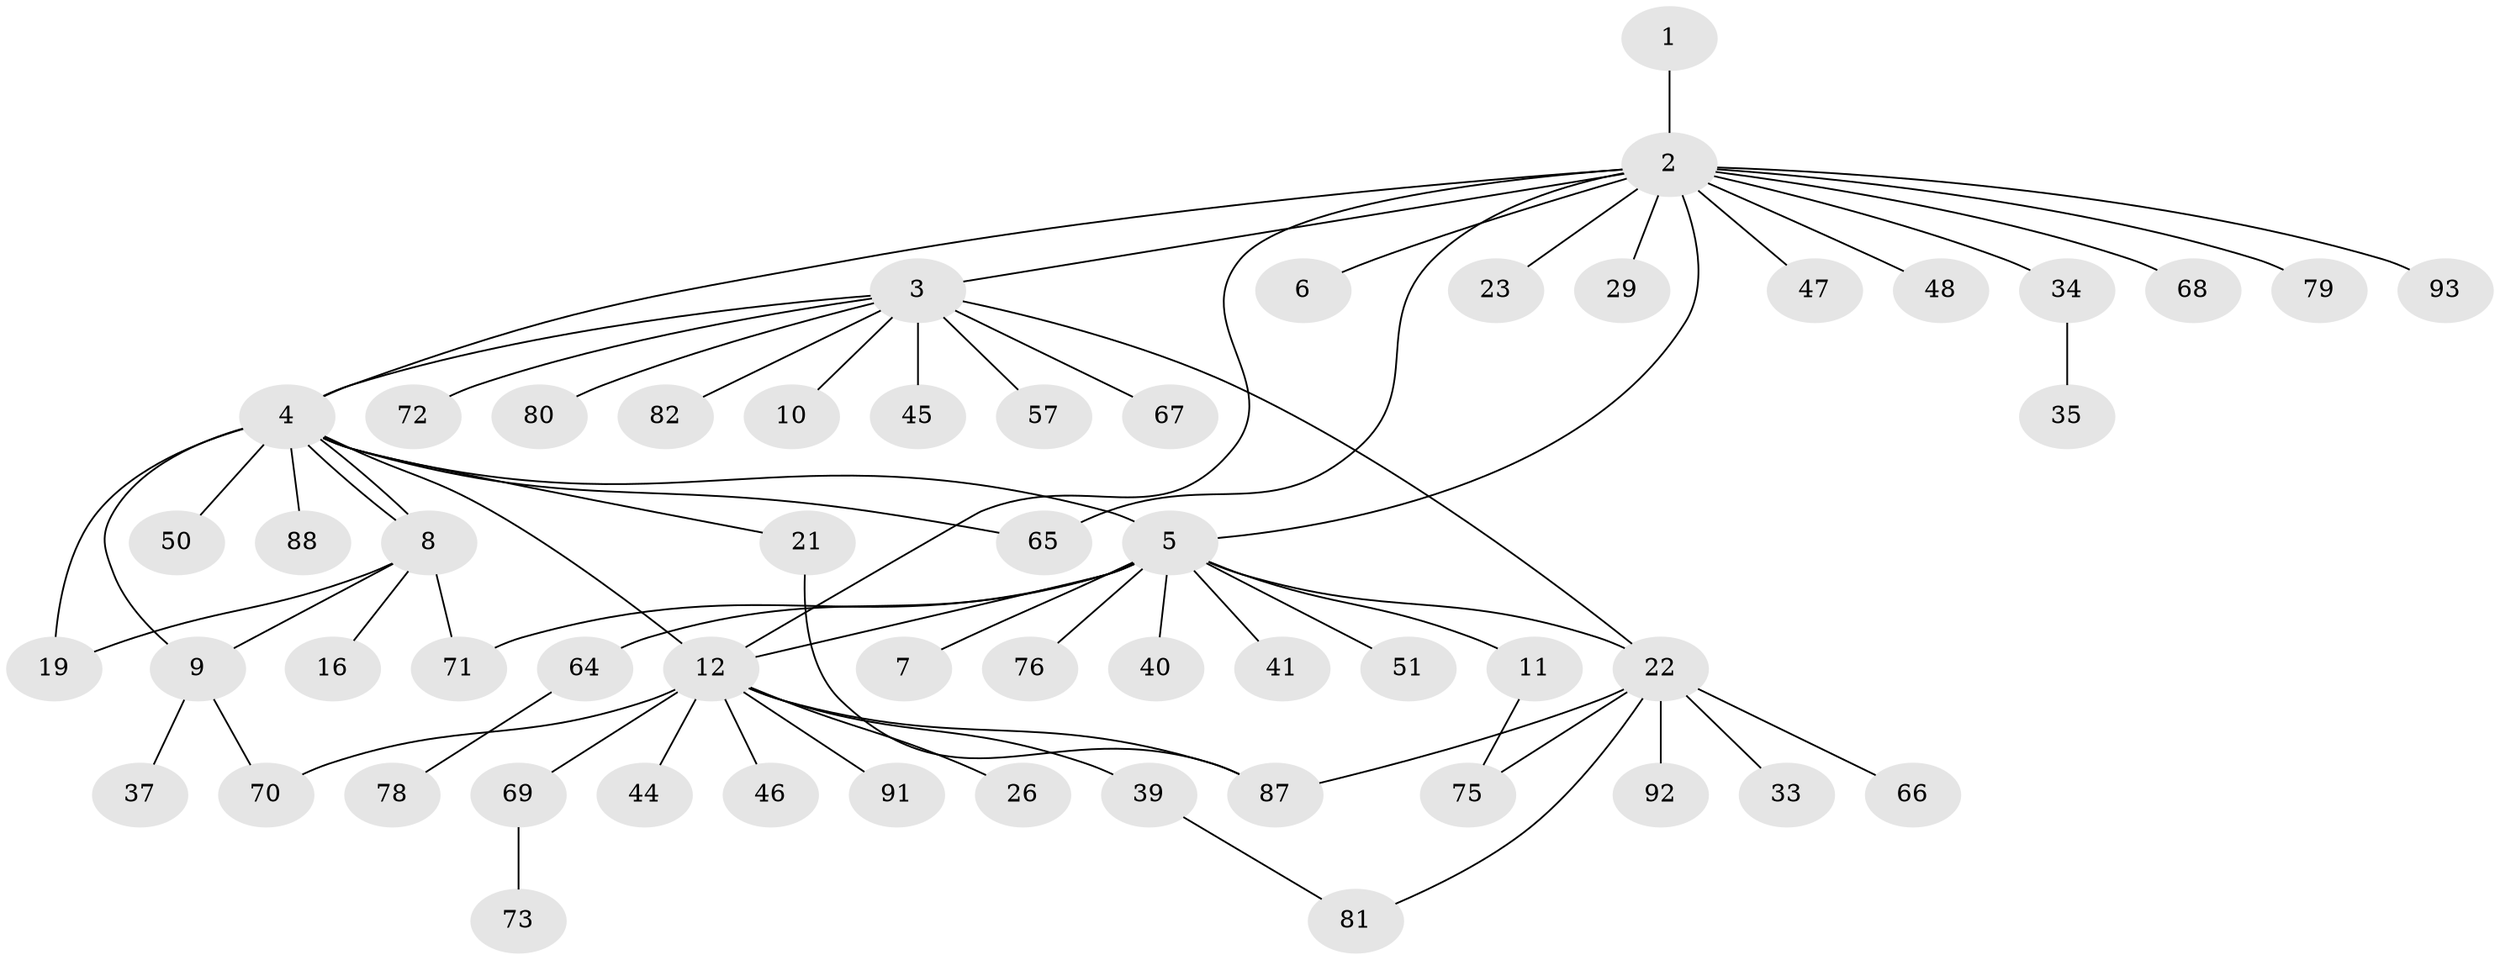 // original degree distribution, {1: 0.5319148936170213, 16: 0.010638297872340425, 11: 0.010638297872340425, 8: 0.02127659574468085, 15: 0.010638297872340425, 2: 0.2978723404255319, 4: 0.02127659574468085, 7: 0.010638297872340425, 9: 0.02127659574468085, 5: 0.031914893617021274, 6: 0.010638297872340425, 3: 0.02127659574468085}
// Generated by graph-tools (version 1.1) at 2025/18/03/04/25 18:18:25]
// undirected, 56 vertices, 70 edges
graph export_dot {
graph [start="1"]
  node [color=gray90,style=filled];
  1;
  2 [super="+17+74+14"];
  3 [super="+90"];
  4 [super="+43"];
  5 [super="+18+30+24+31"];
  6 [super="+27"];
  7 [super="+38+25+28"];
  8 [super="+84+13"];
  9;
  10 [super="+86"];
  11 [super="+36"];
  12 [super="+15+20+56"];
  16;
  19;
  21;
  22 [super="+61+32"];
  23;
  26;
  29;
  33;
  34;
  35;
  37;
  39;
  40;
  41;
  44;
  45;
  46;
  47;
  48 [super="+60"];
  50;
  51;
  57;
  64;
  65;
  66;
  67;
  68 [super="+77"];
  69;
  70;
  71;
  72;
  73;
  75;
  76;
  78;
  79;
  80;
  81;
  82;
  87;
  88;
  91;
  92;
  93;
  1 -- 2;
  2 -- 3 [weight=2];
  2 -- 5 [weight=2];
  2 -- 6;
  2 -- 12;
  2 -- 23;
  2 -- 29;
  2 -- 34;
  2 -- 47;
  2 -- 48;
  2 -- 65;
  2 -- 68;
  2 -- 93;
  2 -- 79;
  2 -- 4;
  3 -- 4;
  3 -- 10;
  3 -- 45;
  3 -- 57;
  3 -- 67;
  3 -- 72;
  3 -- 80;
  3 -- 82;
  3 -- 22;
  4 -- 5;
  4 -- 8;
  4 -- 8;
  4 -- 19;
  4 -- 21;
  4 -- 50;
  4 -- 65;
  4 -- 88;
  4 -- 9;
  4 -- 12;
  5 -- 7;
  5 -- 11;
  5 -- 22 [weight=2];
  5 -- 41;
  5 -- 76;
  5 -- 40;
  5 -- 64;
  5 -- 51;
  5 -- 71;
  5 -- 12 [weight=2];
  8 -- 9;
  8 -- 19;
  8 -- 71;
  8 -- 16;
  9 -- 37;
  9 -- 70;
  11 -- 75;
  12 -- 44;
  12 -- 46;
  12 -- 70;
  12 -- 87;
  12 -- 91;
  12 -- 69;
  12 -- 39;
  12 -- 26;
  21 -- 87;
  22 -- 33;
  22 -- 81;
  22 -- 66;
  22 -- 87;
  22 -- 75;
  22 -- 92;
  34 -- 35;
  39 -- 81;
  64 -- 78;
  69 -- 73;
}
